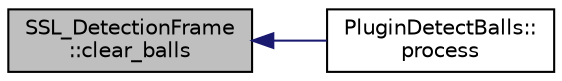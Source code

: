 digraph "SSL_DetectionFrame::clear_balls"
{
 // INTERACTIVE_SVG=YES
  edge [fontname="Helvetica",fontsize="10",labelfontname="Helvetica",labelfontsize="10"];
  node [fontname="Helvetica",fontsize="10",shape=record];
  rankdir="LR";
  Node1 [label="SSL_DetectionFrame\l::clear_balls",height=0.2,width=0.4,color="black", fillcolor="grey75", style="filled", fontcolor="black"];
  Node1 -> Node2 [dir="back",color="midnightblue",fontsize="10",style="solid",fontname="Helvetica"];
  Node2 [label="PluginDetectBalls::\lprocess",height=0.2,width=0.4,color="black", fillcolor="white", style="filled",URL="$da/d5c/class_plugin_detect_balls.html#aedc36534989a26c68205855352f3e1d4"];
}
